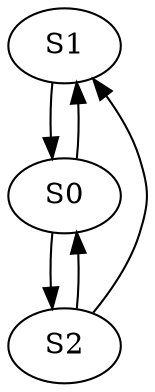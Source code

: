 /*** Dependency Graph (DG) ***/

//Visual Graph on GraphViz: http://graphs.grevian.org/graph

digraph {
S1->S0;
S2->S0;
S0->S1;
S2->S1;
S0->S2;
}
